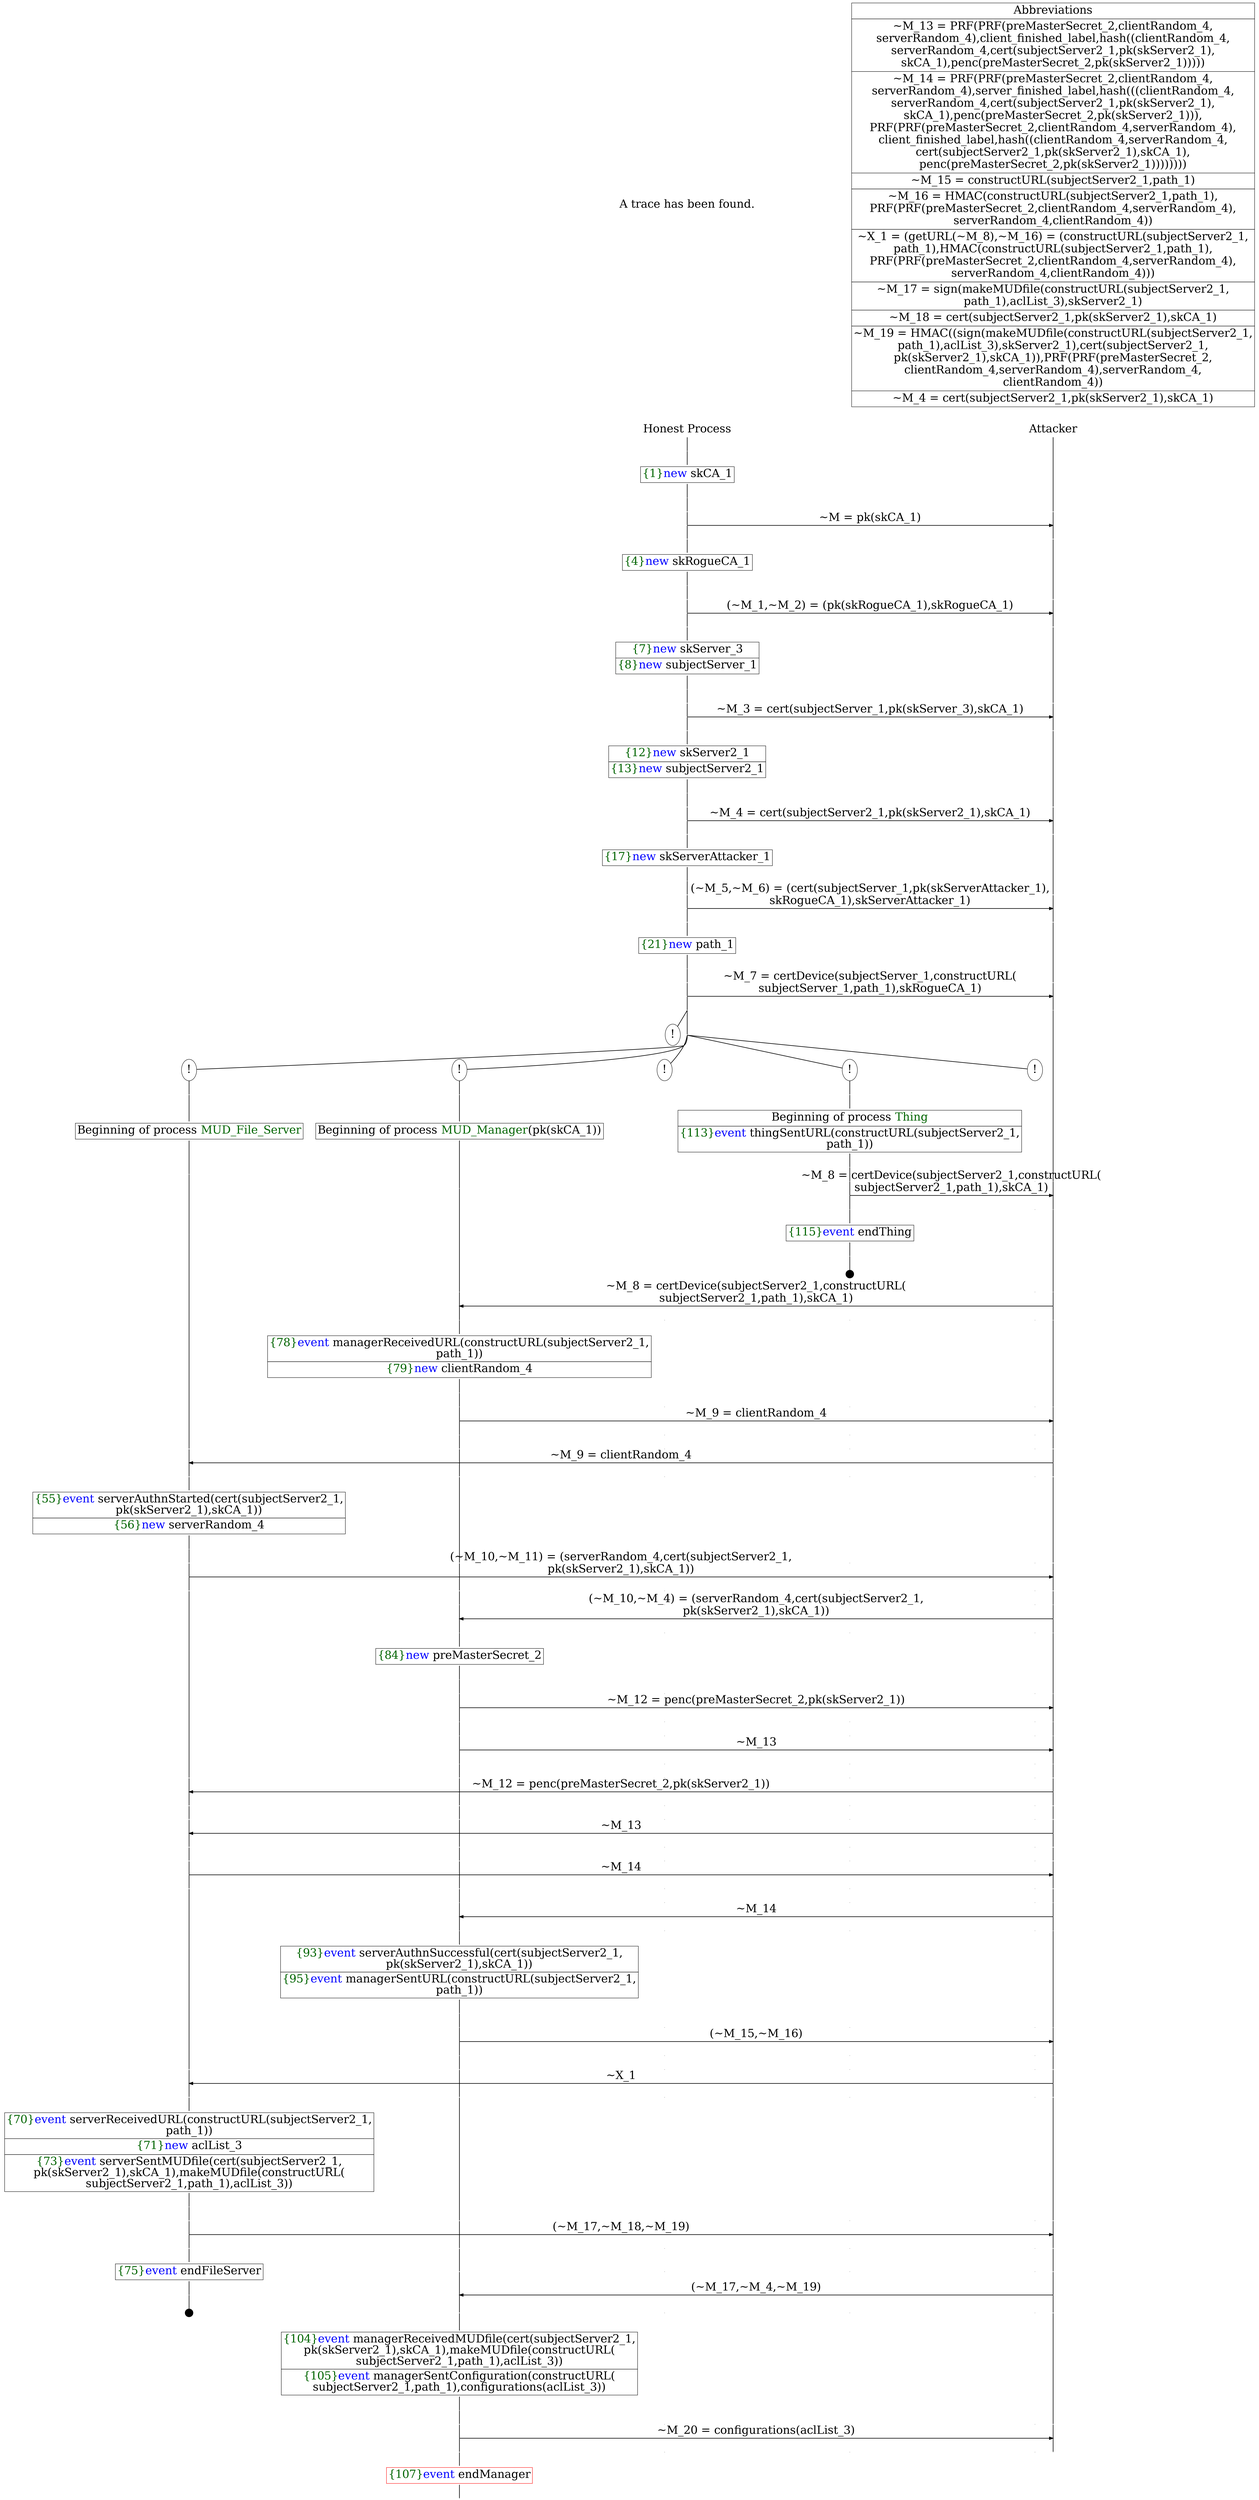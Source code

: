 digraph {
graph [ordering = out]
edge [arrowhead = none, penwidth = 1.6, fontsize = 30]
node [shape = point, width = 0, height = 0, fontsize = 30]
Trace [label = <A trace has been found.<br/>
>, shape = plaintext]
P0__0 [label = "Honest Process", shape = plaintext]
P__0 [label = "Attacker", shape = plaintext]
Trace -> P0__0 [label = "", style = invisible, weight = 100]{rank = same; P0__0 P__0}
P0__0 -> P0__1 [label = <>, weight = 100]
P0__1 -> P0__2 [label = <>, weight = 100]
P0__2 [shape = plaintext, label = <<TABLE BORDER="0" CELLBORDER="1" CELLSPACING="0" CELLPADDING="4"> <TR><TD><FONT COLOR="darkgreen">{1}</FONT><FONT COLOR="blue">new </FONT>skCA_1</TD></TR></TABLE>>]
P0__2 -> P0__3 [label = <>, weight = 100]
P0__3 -> P0__4 [label = <>, weight = 100]
P__0 -> P__1 [label = <>, weight = 100]
{rank = same; P__1 P0__4}
P0__4 -> P0__5 [label = <>, weight = 100]
P__1 -> P__2 [label = <>, weight = 100]
{rank = same; P__2 P0__5}
P0__5 -> P__2 [label = <~M = pk(skCA_1)>, arrowhead = normal]
P0__5 -> P0__6 [label = <>, weight = 100]
P__2 -> P__3 [label = <>, weight = 100]
{rank = same; P__3 P0__6}
P0__6 -> P0__7 [label = <>, weight = 100]
P0__7 [shape = plaintext, label = <<TABLE BORDER="0" CELLBORDER="1" CELLSPACING="0" CELLPADDING="4"> <TR><TD><FONT COLOR="darkgreen">{4}</FONT><FONT COLOR="blue">new </FONT>skRogueCA_1</TD></TR></TABLE>>]
P0__7 -> P0__8 [label = <>, weight = 100]
P0__8 -> P0__9 [label = <>, weight = 100]
P__3 -> P__4 [label = <>, weight = 100]
{rank = same; P__4 P0__9}
P0__9 -> P0__10 [label = <>, weight = 100]
P__4 -> P__5 [label = <>, weight = 100]
{rank = same; P__5 P0__10}
P0__10 -> P__5 [label = <(~M_1,~M_2) = (pk(skRogueCA_1),skRogueCA_1)>, arrowhead = normal]
P0__10 -> P0__11 [label = <>, weight = 100]
P__5 -> P__6 [label = <>, weight = 100]
{rank = same; P__6 P0__11}
P0__11 -> P0__12 [label = <>, weight = 100]
P0__12 [shape = plaintext, label = <<TABLE BORDER="0" CELLBORDER="1" CELLSPACING="0" CELLPADDING="4"> <TR><TD><FONT COLOR="darkgreen">{7}</FONT><FONT COLOR="blue">new </FONT>skServer_3</TD></TR><TR><TD><FONT COLOR="darkgreen">{8}</FONT><FONT COLOR="blue">new </FONT>subjectServer_1</TD></TR></TABLE>>]
P0__12 -> P0__13 [label = <>, weight = 100]
P0__13 -> P0__14 [label = <>, weight = 100]
P__6 -> P__7 [label = <>, weight = 100]
{rank = same; P__7 P0__14}
P0__14 -> P0__15 [label = <>, weight = 100]
P__7 -> P__8 [label = <>, weight = 100]
{rank = same; P__8 P0__15}
P0__15 -> P__8 [label = <~M_3 = cert(subjectServer_1,pk(skServer_3),skCA_1)>, arrowhead = normal]
P0__15 -> P0__16 [label = <>, weight = 100]
P__8 -> P__9 [label = <>, weight = 100]
{rank = same; P__9 P0__16}
P0__16 -> P0__17 [label = <>, weight = 100]
P0__17 [shape = plaintext, label = <<TABLE BORDER="0" CELLBORDER="1" CELLSPACING="0" CELLPADDING="4"> <TR><TD><FONT COLOR="darkgreen">{12}</FONT><FONT COLOR="blue">new </FONT>skServer2_1</TD></TR><TR><TD><FONT COLOR="darkgreen">{13}</FONT><FONT COLOR="blue">new </FONT>subjectServer2_1</TD></TR></TABLE>>]
P0__17 -> P0__18 [label = <>, weight = 100]
P0__18 -> P0__19 [label = <>, weight = 100]
P__9 -> P__10 [label = <>, weight = 100]
{rank = same; P__10 P0__19}
P0__19 -> P0__20 [label = <>, weight = 100]
P__10 -> P__11 [label = <>, weight = 100]
{rank = same; P__11 P0__20}
P0__20 -> P__11 [label = <~M_4 = cert(subjectServer2_1,pk(skServer2_1),skCA_1)>, arrowhead = normal]
P0__20 -> P0__21 [label = <>, weight = 100]
P__11 -> P__12 [label = <>, weight = 100]
{rank = same; P__12 P0__21}
P0__21 -> P0__22 [label = <>, weight = 100]
P0__22 [shape = plaintext, label = <<TABLE BORDER="0" CELLBORDER="1" CELLSPACING="0" CELLPADDING="4"> <TR><TD><FONT COLOR="darkgreen">{17}</FONT><FONT COLOR="blue">new </FONT>skServerAttacker_1</TD></TR></TABLE>>]
P0__22 -> P0__23 [label = <>, weight = 100]
P0__23 -> P0__24 [label = <>, weight = 100]
P__12 -> P__13 [label = <>, weight = 100]
{rank = same; P__13 P0__24}
P0__24 -> P0__25 [label = <>, weight = 100]
P__13 -> P__14 [label = <>, weight = 100]
{rank = same; P__14 P0__25}
P0__25 -> P__14 [label = <(~M_5,~M_6) = (cert(subjectServer_1,pk(skServerAttacker_1),<br/>
skRogueCA_1),skServerAttacker_1)>, arrowhead = normal]
P0__25 -> P0__26 [label = <>, weight = 100]
P__14 -> P__15 [label = <>, weight = 100]
{rank = same; P__15 P0__26}
P0__26 -> P0__27 [label = <>, weight = 100]
P0__27 [shape = plaintext, label = <<TABLE BORDER="0" CELLBORDER="1" CELLSPACING="0" CELLPADDING="4"> <TR><TD><FONT COLOR="darkgreen">{21}</FONT><FONT COLOR="blue">new </FONT>path_1</TD></TR></TABLE>>]
P0__27 -> P0__28 [label = <>, weight = 100]
P0__28 -> P0__29 [label = <>, weight = 100]
P__15 -> P__16 [label = <>, weight = 100]
{rank = same; P__16 P0__29}
P0__29 -> P0__30 [label = <>, weight = 100]
P__16 -> P__17 [label = <>, weight = 100]
{rank = same; P__17 P0__30}
P0__30 -> P__17 [label = <~M_7 = certDevice(subjectServer_1,constructURL(<br/>
subjectServer_1,path_1),skRogueCA_1)>, arrowhead = normal]
P0__30 -> P0__31 [label = <>, weight = 100]
P__17 -> P__18 [label = <>, weight = 100]
{rank = same; P__18 P0__31}
/*RPar */
P0__31 -> P0_1__31 [label = <>]
P0__31 -> P0_0__31 [label = <>]
P0__31 [label = "", fixedsize = false, width = 0, height = 0, shape = none]
{rank = same; P0_0__31 P0_1__31}
/*RPar */
P0_0__31 -> P0_0_4__31 [label = <>]
P0_0__31 -> P0_0_3__31 [label = <>]
P0_0__31 -> P0_0_2__31 [label = <>]
P0_0__31 -> P0_0_1__31 [label = <>]
P0_0__31 -> P0_0_0__31 [label = <>]
P0_0__31 [label = "", fixedsize = false, width = 0, height = 0, shape = none]
{rank = same; P0_0_0__31 P0_0_1__31 P0_0_2__31 P0_0_3__31 P0_0_4__31}
P0_0_0__31 [label = "!", shape = ellipse]
P0_0_1__31 [label = "!", shape = ellipse]
P0_0_1_0__31 [label = "", fixedsize = false, width = 0, height = 0, shape = none]
P0_0_1__31 -> P0_0_1_0__31 [label = <>, weight = 100]
P0_0_1_0__31 -> P0_0_1_0__32 [label = <>, weight = 100]
P0_0_1_0__32 [shape = plaintext, label = <<TABLE BORDER="0" CELLBORDER="1" CELLSPACING="0" CELLPADDING="4"> <TR><TD>Beginning of process <FONT COLOR="darkgreen">Thing</FONT></TD></TR><TR><TD><FONT COLOR="darkgreen">{113}</FONT><FONT COLOR="blue">event</FONT> thingSentURL(constructURL(subjectServer2_1,<br/>
path_1))</TD></TR></TABLE>>]
P0_0_1_0__32 -> P0_0_1_0__33 [label = <>, weight = 100]
P0_0_1_0__33 -> P0_0_1_0__34 [label = <>, weight = 100]
P0_0_0__32 [label = "", style = invisible]
P0_0_0__31 -> P0_0_0__32 [label = <>, weight = 100, style = invisible]
P__18 -> P__19 [label = <>, weight = 100]
{rank = same; P__19 P0_0_0__32 P0_0_1_0__34}
P0_0_1_0__34 -> P0_0_1_0__35 [label = <>, weight = 100]
P__19 -> P__20 [label = <>, weight = 100]
{rank = same; P__20 P0_0_1_0__35}
P0_0_1_0__35 -> P__20 [label = <~M_8 = certDevice(subjectServer2_1,constructURL(<br/>
subjectServer2_1,path_1),skCA_1)>, arrowhead = normal]
P0_0_1_0__35 -> P0_0_1_0__36 [label = <>, weight = 100]
P0_0_0__33 [label = "", style = invisible]
P0_0_0__32 -> P0_0_0__33 [label = <>, weight = 100, style = invisible]
P__20 -> P__21 [label = <>, weight = 100]
{rank = same; P__21 P0_0_0__33 P0_0_1_0__36}
P0_0_1_0__36 -> P0_0_1_0__37 [label = <>, weight = 100]
P0_0_1_0__37 [shape = plaintext, label = <<TABLE BORDER="0" CELLBORDER="1" CELLSPACING="0" CELLPADDING="4"> <TR><TD><FONT COLOR="darkgreen">{115}</FONT><FONT COLOR="blue">event</FONT> endThing</TD></TR></TABLE>>]
P0_0_1_0__37 -> P0_0_1_0__38 [label = <>, weight = 100]
P0_0_1_0__39 [label = "", width = 0.3, height = 0.3]
P0_0_1_0__38 -> P0_0_1_0__39 [label = <>, weight = 100]
P0_0_2__31 [label = "!", shape = ellipse]
P0_0_3__31 [label = "!", shape = ellipse]
P0_0_3_0__31 [label = "", fixedsize = false, width = 0, height = 0, shape = none]
P0_0_3__31 -> P0_0_3_0__31 [label = <>, weight = 100]
P0_0_3_0__31 -> P0_0_3_0__32 [label = <>, weight = 100]
P0_0_3_0__32 [shape = plaintext, label = <<TABLE BORDER="0" CELLBORDER="1" CELLSPACING="0" CELLPADDING="4"> <TR><TD>Beginning of process <FONT COLOR="darkgreen">MUD_Manager</FONT>(pk(skCA_1))</TD></TR></TABLE>>]
P0_0_3_0__32 -> P0_0_3_0__33 [label = <>, weight = 100]
P0_0_4__31 [label = "!", shape = ellipse]
P0_0_4_0__31 [label = "", fixedsize = false, width = 0, height = 0, shape = none]
P0_0_4__31 -> P0_0_4_0__31 [label = <>, weight = 100]
P0_0_4_0__31 -> P0_0_4_0__32 [label = <>, weight = 100]
P0_0_4_0__32 [shape = plaintext, label = <<TABLE BORDER="0" CELLBORDER="1" CELLSPACING="0" CELLPADDING="4"> <TR><TD>Beginning of process <FONT COLOR="darkgreen">MUD_File_Server</FONT></TD></TR></TABLE>>]
P0_0_4_0__32 -> P0_0_4_0__33 [label = <>, weight = 100]
P0_1__31 [label = "!", shape = ellipse]
P0_0_3_0__33 -> P0_0_3_0__34 [label = <>, weight = 100]
P0_0_2__32 [label = "", style = invisible]
P0_0_2__31 -> P0_0_2__32 [label = <>, weight = 100, style = invisible]
P0_0_1_0__40 [label = "", style = invisible]
P0_0_1_0__39 -> P0_0_1_0__40 [label = <>, weight = 100, style = invisible]
P0_0_0__34 [label = "", style = invisible]
P0_0_0__33 -> P0_0_0__34 [label = <>, weight = 100, style = invisible]
P__21 -> P__22 [label = <>, weight = 100]
{rank = same; P__22 P0_0_0__34 P0_0_1_0__40 P0_0_2__32 P0_0_3_0__34}
P0_0_3_0__34 -> P0_0_3_0__35 [label = <>, weight = 100]
P__22 -> P__23 [label = <>, weight = 100]
{rank = same; P__23 P0_0_3_0__35}
P0_0_3_0__35 -> P__23 [label = <~M_8 = certDevice(subjectServer2_1,constructURL(<br/>
subjectServer2_1,path_1),skCA_1)>, dir = back, arrowhead = normal]
P0_0_3_0__35 -> P0_0_3_0__36 [label = <>, weight = 100]
P0_0_2__33 [label = "", style = invisible]
P0_0_2__32 -> P0_0_2__33 [label = <>, weight = 100, style = invisible]
P0_0_1_0__41 [label = "", style = invisible]
P0_0_1_0__40 -> P0_0_1_0__41 [label = <>, weight = 100, style = invisible]
P0_0_0__35 [label = "", style = invisible]
P0_0_0__34 -> P0_0_0__35 [label = <>, weight = 100, style = invisible]
P__23 -> P__24 [label = <>, weight = 100]
{rank = same; P__24 P0_0_0__35 P0_0_1_0__41 P0_0_2__33 P0_0_3_0__36}
P0_0_3_0__36 -> P0_0_3_0__37 [label = <>, weight = 100]
P0_0_3_0__37 [shape = plaintext, label = <<TABLE BORDER="0" CELLBORDER="1" CELLSPACING="0" CELLPADDING="4"> <TR><TD><FONT COLOR="darkgreen">{78}</FONT><FONT COLOR="blue">event</FONT> managerReceivedURL(constructURL(subjectServer2_1,<br/>
path_1))</TD></TR><TR><TD><FONT COLOR="darkgreen">{79}</FONT><FONT COLOR="blue">new </FONT>clientRandom_4</TD></TR></TABLE>>]
P0_0_3_0__37 -> P0_0_3_0__38 [label = <>, weight = 100]
P0_0_3_0__38 -> P0_0_3_0__39 [label = <>, weight = 100]
P0_0_2__34 [label = "", style = invisible]
P0_0_2__33 -> P0_0_2__34 [label = <>, weight = 100, style = invisible]
P0_0_1_0__42 [label = "", style = invisible]
P0_0_1_0__41 -> P0_0_1_0__42 [label = <>, weight = 100, style = invisible]
P0_0_0__36 [label = "", style = invisible]
P0_0_0__35 -> P0_0_0__36 [label = <>, weight = 100, style = invisible]
P__24 -> P__25 [label = <>, weight = 100]
{rank = same; P__25 P0_0_0__36 P0_0_1_0__42 P0_0_2__34 P0_0_3_0__39}
P0_0_3_0__39 -> P0_0_3_0__40 [label = <>, weight = 100]
P__25 -> P__26 [label = <>, weight = 100]
{rank = same; P__26 P0_0_3_0__40}
P0_0_3_0__40 -> P__26 [label = <~M_9 = clientRandom_4>, arrowhead = normal]
P0_0_3_0__40 -> P0_0_3_0__41 [label = <>, weight = 100]
P0_0_2__35 [label = "", style = invisible]
P0_0_2__34 -> P0_0_2__35 [label = <>, weight = 100, style = invisible]
P0_0_1_0__43 [label = "", style = invisible]
P0_0_1_0__42 -> P0_0_1_0__43 [label = <>, weight = 100, style = invisible]
P0_0_0__37 [label = "", style = invisible]
P0_0_0__36 -> P0_0_0__37 [label = <>, weight = 100, style = invisible]
P__26 -> P__27 [label = <>, weight = 100]
{rank = same; P__27 P0_0_0__37 P0_0_1_0__43 P0_0_2__35 P0_0_3_0__41}
P0_0_4_0__33 -> P0_0_4_0__34 [label = <>, weight = 100]
P0_0_3_0__41 -> P0_0_3_0__42 [label = <>, weight = 100]
P0_0_2__36 [label = "", style = invisible]
P0_0_2__35 -> P0_0_2__36 [label = <>, weight = 100, style = invisible]
P0_0_1_0__44 [label = "", style = invisible]
P0_0_1_0__43 -> P0_0_1_0__44 [label = <>, weight = 100, style = invisible]
P0_0_0__38 [label = "", style = invisible]
P0_0_0__37 -> P0_0_0__38 [label = <>, weight = 100, style = invisible]
P__27 -> P__28 [label = <>, weight = 100]
{rank = same; P__28 P0_0_0__38 P0_0_1_0__44 P0_0_2__36 P0_0_3_0__42 P0_0_4_0__34}
P0_0_4_0__34 -> P0_0_4_0__35 [label = <>, weight = 100]
P__28 -> P__29 [label = <>, weight = 100]
{rank = same; P__29 P0_0_4_0__35}
P0_0_4_0__35 -> P__29 [label = <~M_9 = clientRandom_4>, dir = back, arrowhead = normal]
P0_0_4_0__35 -> P0_0_4_0__36 [label = <>, weight = 100]
P0_0_3_0__42 -> P0_0_3_0__43 [label = <>, weight = 100]
P0_0_2__37 [label = "", style = invisible]
P0_0_2__36 -> P0_0_2__37 [label = <>, weight = 100, style = invisible]
P0_0_1_0__45 [label = "", style = invisible]
P0_0_1_0__44 -> P0_0_1_0__45 [label = <>, weight = 100, style = invisible]
P0_0_0__39 [label = "", style = invisible]
P0_0_0__38 -> P0_0_0__39 [label = <>, weight = 100, style = invisible]
P__29 -> P__30 [label = <>, weight = 100]
{rank = same; P__30 P0_0_0__39 P0_0_1_0__45 P0_0_2__37 P0_0_3_0__43 P0_0_4_0__36}
P0_0_4_0__36 -> P0_0_4_0__37 [label = <>, weight = 100]
P0_0_4_0__37 [shape = plaintext, label = <<TABLE BORDER="0" CELLBORDER="1" CELLSPACING="0" CELLPADDING="4"> <TR><TD><FONT COLOR="darkgreen">{55}</FONT><FONT COLOR="blue">event</FONT> serverAuthnStarted(cert(subjectServer2_1,<br/>
pk(skServer2_1),skCA_1))</TD></TR><TR><TD><FONT COLOR="darkgreen">{56}</FONT><FONT COLOR="blue">new </FONT>serverRandom_4</TD></TR></TABLE>>]
P0_0_4_0__37 -> P0_0_4_0__38 [label = <>, weight = 100]
P0_0_4_0__38 -> P0_0_4_0__39 [label = <>, weight = 100]
P0_0_3_0__43 -> P0_0_3_0__44 [label = <>, weight = 100]
P0_0_2__38 [label = "", style = invisible]
P0_0_2__37 -> P0_0_2__38 [label = <>, weight = 100, style = invisible]
P0_0_1_0__46 [label = "", style = invisible]
P0_0_1_0__45 -> P0_0_1_0__46 [label = <>, weight = 100, style = invisible]
P0_0_0__40 [label = "", style = invisible]
P0_0_0__39 -> P0_0_0__40 [label = <>, weight = 100, style = invisible]
P__30 -> P__31 [label = <>, weight = 100]
{rank = same; P__31 P0_0_0__40 P0_0_1_0__46 P0_0_2__38 P0_0_3_0__44 P0_0_4_0__39}
P0_0_4_0__39 -> P0_0_4_0__40 [label = <>, weight = 100]
P__31 -> P__32 [label = <>, weight = 100]
{rank = same; P__32 P0_0_4_0__40}
P0_0_4_0__40 -> P__32 [label = <(~M_10,~M_11) = (serverRandom_4,cert(subjectServer2_1,<br/>
pk(skServer2_1),skCA_1))>, arrowhead = normal]
P0_0_4_0__40 -> P0_0_4_0__41 [label = <>, weight = 100]
P0_0_3_0__44 -> P0_0_3_0__45 [label = <>, weight = 100]
P0_0_2__39 [label = "", style = invisible]
P0_0_2__38 -> P0_0_2__39 [label = <>, weight = 100, style = invisible]
P0_0_1_0__47 [label = "", style = invisible]
P0_0_1_0__46 -> P0_0_1_0__47 [label = <>, weight = 100, style = invisible]
P0_0_0__41 [label = "", style = invisible]
P0_0_0__40 -> P0_0_0__41 [label = <>, weight = 100, style = invisible]
P__32 -> P__33 [label = <>, weight = 100]
{rank = same; P__33 P0_0_0__41 P0_0_1_0__47 P0_0_2__39 P0_0_3_0__45 P0_0_4_0__41}
P0_0_3_0__45 -> P0_0_3_0__46 [label = <>, weight = 100]
P0_0_2__40 [label = "", style = invisible]
P0_0_2__39 -> P0_0_2__40 [label = <>, weight = 100, style = invisible]
P0_0_1_0__48 [label = "", style = invisible]
P0_0_1_0__47 -> P0_0_1_0__48 [label = <>, weight = 100, style = invisible]
P0_0_0__42 [label = "", style = invisible]
P0_0_0__41 -> P0_0_0__42 [label = <>, weight = 100, style = invisible]
P__33 -> P__34 [label = <>, weight = 100]
{rank = same; P__34 P0_0_0__42 P0_0_1_0__48 P0_0_2__40 P0_0_3_0__46}
P0_0_3_0__46 -> P0_0_3_0__47 [label = <>, weight = 100]
P__34 -> P__35 [label = <>, weight = 100]
{rank = same; P__35 P0_0_3_0__47}
P0_0_3_0__47 -> P__35 [label = <(~M_10,~M_4) = (serverRandom_4,cert(subjectServer2_1,<br/>
pk(skServer2_1),skCA_1))>, dir = back, arrowhead = normal]
P0_0_3_0__47 -> P0_0_3_0__48 [label = <>, weight = 100]
P0_0_2__41 [label = "", style = invisible]
P0_0_2__40 -> P0_0_2__41 [label = <>, weight = 100, style = invisible]
P0_0_1_0__49 [label = "", style = invisible]
P0_0_1_0__48 -> P0_0_1_0__49 [label = <>, weight = 100, style = invisible]
P0_0_0__43 [label = "", style = invisible]
P0_0_0__42 -> P0_0_0__43 [label = <>, weight = 100, style = invisible]
P__35 -> P__36 [label = <>, weight = 100]
{rank = same; P__36 P0_0_0__43 P0_0_1_0__49 P0_0_2__41 P0_0_3_0__48}
P0_0_3_0__48 -> P0_0_3_0__49 [label = <>, weight = 100]
P0_0_3_0__49 [shape = plaintext, label = <<TABLE BORDER="0" CELLBORDER="1" CELLSPACING="0" CELLPADDING="4"> <TR><TD><FONT COLOR="darkgreen">{84}</FONT><FONT COLOR="blue">new </FONT>preMasterSecret_2</TD></TR></TABLE>>]
P0_0_3_0__49 -> P0_0_3_0__50 [label = <>, weight = 100]
P0_0_3_0__50 -> P0_0_3_0__51 [label = <>, weight = 100]
P0_0_2__42 [label = "", style = invisible]
P0_0_2__41 -> P0_0_2__42 [label = <>, weight = 100, style = invisible]
P0_0_1_0__50 [label = "", style = invisible]
P0_0_1_0__49 -> P0_0_1_0__50 [label = <>, weight = 100, style = invisible]
P0_0_0__44 [label = "", style = invisible]
P0_0_0__43 -> P0_0_0__44 [label = <>, weight = 100, style = invisible]
P__36 -> P__37 [label = <>, weight = 100]
{rank = same; P__37 P0_0_0__44 P0_0_1_0__50 P0_0_2__42 P0_0_3_0__51}
P0_0_3_0__51 -> P0_0_3_0__52 [label = <>, weight = 100]
P__37 -> P__38 [label = <>, weight = 100]
{rank = same; P__38 P0_0_3_0__52}
P0_0_3_0__52 -> P__38 [label = <~M_12 = penc(preMasterSecret_2,pk(skServer2_1))>, arrowhead = normal]
P0_0_3_0__52 -> P0_0_3_0__53 [label = <>, weight = 100]
P0_0_2__43 [label = "", style = invisible]
P0_0_2__42 -> P0_0_2__43 [label = <>, weight = 100, style = invisible]
P0_0_1_0__51 [label = "", style = invisible]
P0_0_1_0__50 -> P0_0_1_0__51 [label = <>, weight = 100, style = invisible]
P0_0_0__45 [label = "", style = invisible]
P0_0_0__44 -> P0_0_0__45 [label = <>, weight = 100, style = invisible]
P__38 -> P__39 [label = <>, weight = 100]
{rank = same; P__39 P0_0_0__45 P0_0_1_0__51 P0_0_2__43 P0_0_3_0__53}
P0_0_3_0__53 -> P0_0_3_0__54 [label = <>, weight = 100]
P0_0_2__44 [label = "", style = invisible]
P0_0_2__43 -> P0_0_2__44 [label = <>, weight = 100, style = invisible]
P0_0_1_0__52 [label = "", style = invisible]
P0_0_1_0__51 -> P0_0_1_0__52 [label = <>, weight = 100, style = invisible]
P0_0_0__46 [label = "", style = invisible]
P0_0_0__45 -> P0_0_0__46 [label = <>, weight = 100, style = invisible]
P__39 -> P__40 [label = <>, weight = 100]
{rank = same; P__40 P0_0_0__46 P0_0_1_0__52 P0_0_2__44 P0_0_3_0__54}
P0_0_3_0__54 -> P0_0_3_0__55 [label = <>, weight = 100]
P__40 -> P__41 [label = <>, weight = 100]
{rank = same; P__41 P0_0_3_0__55}
P0_0_3_0__55 -> P__41 [label = <~M_13>, arrowhead = normal]
P0_0_3_0__55 -> P0_0_3_0__56 [label = <>, weight = 100]
P0_0_2__45 [label = "", style = invisible]
P0_0_2__44 -> P0_0_2__45 [label = <>, weight = 100, style = invisible]
P0_0_1_0__53 [label = "", style = invisible]
P0_0_1_0__52 -> P0_0_1_0__53 [label = <>, weight = 100, style = invisible]
P0_0_0__47 [label = "", style = invisible]
P0_0_0__46 -> P0_0_0__47 [label = <>, weight = 100, style = invisible]
P__41 -> P__42 [label = <>, weight = 100]
{rank = same; P__42 P0_0_0__47 P0_0_1_0__53 P0_0_2__45 P0_0_3_0__56}
P0_0_4_0__41 -> P0_0_4_0__42 [label = <>, weight = 100]
P0_0_3_0__56 -> P0_0_3_0__57 [label = <>, weight = 100]
P0_0_2__46 [label = "", style = invisible]
P0_0_2__45 -> P0_0_2__46 [label = <>, weight = 100, style = invisible]
P0_0_1_0__54 [label = "", style = invisible]
P0_0_1_0__53 -> P0_0_1_0__54 [label = <>, weight = 100, style = invisible]
P0_0_0__48 [label = "", style = invisible]
P0_0_0__47 -> P0_0_0__48 [label = <>, weight = 100, style = invisible]
P__42 -> P__43 [label = <>, weight = 100]
{rank = same; P__43 P0_0_0__48 P0_0_1_0__54 P0_0_2__46 P0_0_3_0__57 P0_0_4_0__42}
P0_0_4_0__42 -> P0_0_4_0__43 [label = <>, weight = 100]
P__43 -> P__44 [label = <>, weight = 100]
{rank = same; P__44 P0_0_4_0__43}
P0_0_4_0__43 -> P__44 [label = <~M_12 = penc(preMasterSecret_2,pk(skServer2_1))>, dir = back, arrowhead = normal]
P0_0_4_0__43 -> P0_0_4_0__44 [label = <>, weight = 100]
P0_0_3_0__57 -> P0_0_3_0__58 [label = <>, weight = 100]
P0_0_2__47 [label = "", style = invisible]
P0_0_2__46 -> P0_0_2__47 [label = <>, weight = 100, style = invisible]
P0_0_1_0__55 [label = "", style = invisible]
P0_0_1_0__54 -> P0_0_1_0__55 [label = <>, weight = 100, style = invisible]
P0_0_0__49 [label = "", style = invisible]
P0_0_0__48 -> P0_0_0__49 [label = <>, weight = 100, style = invisible]
P__44 -> P__45 [label = <>, weight = 100]
{rank = same; P__45 P0_0_0__49 P0_0_1_0__55 P0_0_2__47 P0_0_3_0__58 P0_0_4_0__44}
P0_0_4_0__44 -> P0_0_4_0__45 [label = <>, weight = 100]
P0_0_3_0__58 -> P0_0_3_0__59 [label = <>, weight = 100]
P0_0_2__48 [label = "", style = invisible]
P0_0_2__47 -> P0_0_2__48 [label = <>, weight = 100, style = invisible]
P0_0_1_0__56 [label = "", style = invisible]
P0_0_1_0__55 -> P0_0_1_0__56 [label = <>, weight = 100, style = invisible]
P0_0_0__50 [label = "", style = invisible]
P0_0_0__49 -> P0_0_0__50 [label = <>, weight = 100, style = invisible]
P__45 -> P__46 [label = <>, weight = 100]
{rank = same; P__46 P0_0_0__50 P0_0_1_0__56 P0_0_2__48 P0_0_3_0__59 P0_0_4_0__45}
P0_0_4_0__45 -> P0_0_4_0__46 [label = <>, weight = 100]
P__46 -> P__47 [label = <>, weight = 100]
{rank = same; P__47 P0_0_4_0__46}
P0_0_4_0__46 -> P__47 [label = <~M_13>, dir = back, arrowhead = normal]
P0_0_4_0__46 -> P0_0_4_0__47 [label = <>, weight = 100]
P0_0_3_0__59 -> P0_0_3_0__60 [label = <>, weight = 100]
P0_0_2__49 [label = "", style = invisible]
P0_0_2__48 -> P0_0_2__49 [label = <>, weight = 100, style = invisible]
P0_0_1_0__57 [label = "", style = invisible]
P0_0_1_0__56 -> P0_0_1_0__57 [label = <>, weight = 100, style = invisible]
P0_0_0__51 [label = "", style = invisible]
P0_0_0__50 -> P0_0_0__51 [label = <>, weight = 100, style = invisible]
P__47 -> P__48 [label = <>, weight = 100]
{rank = same; P__48 P0_0_0__51 P0_0_1_0__57 P0_0_2__49 P0_0_3_0__60 P0_0_4_0__47}
P0_0_4_0__47 -> P0_0_4_0__48 [label = <>, weight = 100]
P0_0_3_0__60 -> P0_0_3_0__61 [label = <>, weight = 100]
P0_0_2__50 [label = "", style = invisible]
P0_0_2__49 -> P0_0_2__50 [label = <>, weight = 100, style = invisible]
P0_0_1_0__58 [label = "", style = invisible]
P0_0_1_0__57 -> P0_0_1_0__58 [label = <>, weight = 100, style = invisible]
P0_0_0__52 [label = "", style = invisible]
P0_0_0__51 -> P0_0_0__52 [label = <>, weight = 100, style = invisible]
P__48 -> P__49 [label = <>, weight = 100]
{rank = same; P__49 P0_0_0__52 P0_0_1_0__58 P0_0_2__50 P0_0_3_0__61 P0_0_4_0__48}
P0_0_4_0__48 -> P0_0_4_0__49 [label = <>, weight = 100]
P__49 -> P__50 [label = <>, weight = 100]
{rank = same; P__50 P0_0_4_0__49}
P0_0_4_0__49 -> P__50 [label = <~M_14>, arrowhead = normal]
P0_0_4_0__49 -> P0_0_4_0__50 [label = <>, weight = 100]
P0_0_3_0__61 -> P0_0_3_0__62 [label = <>, weight = 100]
P0_0_2__51 [label = "", style = invisible]
P0_0_2__50 -> P0_0_2__51 [label = <>, weight = 100, style = invisible]
P0_0_1_0__59 [label = "", style = invisible]
P0_0_1_0__58 -> P0_0_1_0__59 [label = <>, weight = 100, style = invisible]
P0_0_0__53 [label = "", style = invisible]
P0_0_0__52 -> P0_0_0__53 [label = <>, weight = 100, style = invisible]
P__50 -> P__51 [label = <>, weight = 100]
{rank = same; P__51 P0_0_0__53 P0_0_1_0__59 P0_0_2__51 P0_0_3_0__62 P0_0_4_0__50}
P0_0_3_0__62 -> P0_0_3_0__63 [label = <>, weight = 100]
P0_0_2__52 [label = "", style = invisible]
P0_0_2__51 -> P0_0_2__52 [label = <>, weight = 100, style = invisible]
P0_0_1_0__60 [label = "", style = invisible]
P0_0_1_0__59 -> P0_0_1_0__60 [label = <>, weight = 100, style = invisible]
P0_0_0__54 [label = "", style = invisible]
P0_0_0__53 -> P0_0_0__54 [label = <>, weight = 100, style = invisible]
P__51 -> P__52 [label = <>, weight = 100]
{rank = same; P__52 P0_0_0__54 P0_0_1_0__60 P0_0_2__52 P0_0_3_0__63}
P0_0_3_0__63 -> P0_0_3_0__64 [label = <>, weight = 100]
P__52 -> P__53 [label = <>, weight = 100]
{rank = same; P__53 P0_0_3_0__64}
P0_0_3_0__64 -> P__53 [label = <~M_14>, dir = back, arrowhead = normal]
P0_0_3_0__64 -> P0_0_3_0__65 [label = <>, weight = 100]
P0_0_2__53 [label = "", style = invisible]
P0_0_2__52 -> P0_0_2__53 [label = <>, weight = 100, style = invisible]
P0_0_1_0__61 [label = "", style = invisible]
P0_0_1_0__60 -> P0_0_1_0__61 [label = <>, weight = 100, style = invisible]
P0_0_0__55 [label = "", style = invisible]
P0_0_0__54 -> P0_0_0__55 [label = <>, weight = 100, style = invisible]
P__53 -> P__54 [label = <>, weight = 100]
{rank = same; P__54 P0_0_0__55 P0_0_1_0__61 P0_0_2__53 P0_0_3_0__65}
P0_0_3_0__65 -> P0_0_3_0__66 [label = <>, weight = 100]
P0_0_3_0__66 [shape = plaintext, label = <<TABLE BORDER="0" CELLBORDER="1" CELLSPACING="0" CELLPADDING="4"> <TR><TD><FONT COLOR="darkgreen">{93}</FONT><FONT COLOR="blue">event</FONT> serverAuthnSuccessful(cert(subjectServer2_1,<br/>
pk(skServer2_1),skCA_1))</TD></TR><TR><TD><FONT COLOR="darkgreen">{95}</FONT><FONT COLOR="blue">event</FONT> managerSentURL(constructURL(subjectServer2_1,<br/>
path_1))</TD></TR></TABLE>>]
P0_0_3_0__66 -> P0_0_3_0__67 [label = <>, weight = 100]
P0_0_3_0__67 -> P0_0_3_0__68 [label = <>, weight = 100]
P0_0_2__54 [label = "", style = invisible]
P0_0_2__53 -> P0_0_2__54 [label = <>, weight = 100, style = invisible]
P0_0_1_0__62 [label = "", style = invisible]
P0_0_1_0__61 -> P0_0_1_0__62 [label = <>, weight = 100, style = invisible]
P0_0_0__56 [label = "", style = invisible]
P0_0_0__55 -> P0_0_0__56 [label = <>, weight = 100, style = invisible]
P__54 -> P__55 [label = <>, weight = 100]
{rank = same; P__55 P0_0_0__56 P0_0_1_0__62 P0_0_2__54 P0_0_3_0__68}
P0_0_3_0__68 -> P0_0_3_0__69 [label = <>, weight = 100]
P__55 -> P__56 [label = <>, weight = 100]
{rank = same; P__56 P0_0_3_0__69}
P0_0_3_0__69 -> P__56 [label = <(~M_15,~M_16)>, arrowhead = normal]
P0_0_3_0__69 -> P0_0_3_0__70 [label = <>, weight = 100]
P0_0_2__55 [label = "", style = invisible]
P0_0_2__54 -> P0_0_2__55 [label = <>, weight = 100, style = invisible]
P0_0_1_0__63 [label = "", style = invisible]
P0_0_1_0__62 -> P0_0_1_0__63 [label = <>, weight = 100, style = invisible]
P0_0_0__57 [label = "", style = invisible]
P0_0_0__56 -> P0_0_0__57 [label = <>, weight = 100, style = invisible]
P__56 -> P__57 [label = <>, weight = 100]
{rank = same; P__57 P0_0_0__57 P0_0_1_0__63 P0_0_2__55 P0_0_3_0__70}
P0_0_4_0__50 -> P0_0_4_0__51 [label = <>, weight = 100]
P0_0_3_0__70 -> P0_0_3_0__71 [label = <>, weight = 100]
P0_0_2__56 [label = "", style = invisible]
P0_0_2__55 -> P0_0_2__56 [label = <>, weight = 100, style = invisible]
P0_0_1_0__64 [label = "", style = invisible]
P0_0_1_0__63 -> P0_0_1_0__64 [label = <>, weight = 100, style = invisible]
P0_0_0__58 [label = "", style = invisible]
P0_0_0__57 -> P0_0_0__58 [label = <>, weight = 100, style = invisible]
P__57 -> P__58 [label = <>, weight = 100]
{rank = same; P__58 P0_0_0__58 P0_0_1_0__64 P0_0_2__56 P0_0_3_0__71 P0_0_4_0__51}
P0_0_4_0__51 -> P0_0_4_0__52 [label = <>, weight = 100]
P__58 -> P__59 [label = <>, weight = 100]
{rank = same; P__59 P0_0_4_0__52}
P0_0_4_0__52 -> P__59 [label = <~X_1>, dir = back, arrowhead = normal]
P0_0_4_0__52 -> P0_0_4_0__53 [label = <>, weight = 100]
P0_0_3_0__71 -> P0_0_3_0__72 [label = <>, weight = 100]
P0_0_2__57 [label = "", style = invisible]
P0_0_2__56 -> P0_0_2__57 [label = <>, weight = 100, style = invisible]
P0_0_1_0__65 [label = "", style = invisible]
P0_0_1_0__64 -> P0_0_1_0__65 [label = <>, weight = 100, style = invisible]
P0_0_0__59 [label = "", style = invisible]
P0_0_0__58 -> P0_0_0__59 [label = <>, weight = 100, style = invisible]
P__59 -> P__60 [label = <>, weight = 100]
{rank = same; P__60 P0_0_0__59 P0_0_1_0__65 P0_0_2__57 P0_0_3_0__72 P0_0_4_0__53}
P0_0_4_0__53 -> P0_0_4_0__54 [label = <>, weight = 100]
P0_0_4_0__54 [shape = plaintext, label = <<TABLE BORDER="0" CELLBORDER="1" CELLSPACING="0" CELLPADDING="4"> <TR><TD><FONT COLOR="darkgreen">{70}</FONT><FONT COLOR="blue">event</FONT> serverReceivedURL(constructURL(subjectServer2_1,<br/>
path_1))</TD></TR><TR><TD><FONT COLOR="darkgreen">{71}</FONT><FONT COLOR="blue">new </FONT>aclList_3</TD></TR><TR><TD><FONT COLOR="darkgreen">{73}</FONT><FONT COLOR="blue">event</FONT> serverSentMUDfile(cert(subjectServer2_1,<br/>
pk(skServer2_1),skCA_1),makeMUDfile(constructURL(<br/>
subjectServer2_1,path_1),aclList_3))</TD></TR></TABLE>>]
P0_0_4_0__54 -> P0_0_4_0__55 [label = <>, weight = 100]
P0_0_4_0__55 -> P0_0_4_0__56 [label = <>, weight = 100]
P0_0_3_0__72 -> P0_0_3_0__73 [label = <>, weight = 100]
P0_0_2__58 [label = "", style = invisible]
P0_0_2__57 -> P0_0_2__58 [label = <>, weight = 100, style = invisible]
P0_0_1_0__66 [label = "", style = invisible]
P0_0_1_0__65 -> P0_0_1_0__66 [label = <>, weight = 100, style = invisible]
P0_0_0__60 [label = "", style = invisible]
P0_0_0__59 -> P0_0_0__60 [label = <>, weight = 100, style = invisible]
P__60 -> P__61 [label = <>, weight = 100]
{rank = same; P__61 P0_0_0__60 P0_0_1_0__66 P0_0_2__58 P0_0_3_0__73 P0_0_4_0__56}
P0_0_4_0__56 -> P0_0_4_0__57 [label = <>, weight = 100]
P__61 -> P__62 [label = <>, weight = 100]
{rank = same; P__62 P0_0_4_0__57}
P0_0_4_0__57 -> P__62 [label = <(~M_17,~M_18,~M_19)>, arrowhead = normal]
P0_0_4_0__57 -> P0_0_4_0__58 [label = <>, weight = 100]
P0_0_3_0__73 -> P0_0_3_0__74 [label = <>, weight = 100]
P0_0_2__59 [label = "", style = invisible]
P0_0_2__58 -> P0_0_2__59 [label = <>, weight = 100, style = invisible]
P0_0_1_0__67 [label = "", style = invisible]
P0_0_1_0__66 -> P0_0_1_0__67 [label = <>, weight = 100, style = invisible]
P0_0_0__61 [label = "", style = invisible]
P0_0_0__60 -> P0_0_0__61 [label = <>, weight = 100, style = invisible]
P__62 -> P__63 [label = <>, weight = 100]
{rank = same; P__63 P0_0_0__61 P0_0_1_0__67 P0_0_2__59 P0_0_3_0__74 P0_0_4_0__58}
P0_0_4_0__58 -> P0_0_4_0__59 [label = <>, weight = 100]
P0_0_4_0__59 [shape = plaintext, label = <<TABLE BORDER="0" CELLBORDER="1" CELLSPACING="0" CELLPADDING="4"> <TR><TD><FONT COLOR="darkgreen">{75}</FONT><FONT COLOR="blue">event</FONT> endFileServer</TD></TR></TABLE>>]
P0_0_4_0__59 -> P0_0_4_0__60 [label = <>, weight = 100]
P0_0_4_0__61 [label = "", width = 0.3, height = 0.3]
P0_0_4_0__60 -> P0_0_4_0__61 [label = <>, weight = 100]
P0_0_3_0__74 -> P0_0_3_0__75 [label = <>, weight = 100]
P0_0_2__60 [label = "", style = invisible]
P0_0_2__59 -> P0_0_2__60 [label = <>, weight = 100, style = invisible]
P0_0_1_0__68 [label = "", style = invisible]
P0_0_1_0__67 -> P0_0_1_0__68 [label = <>, weight = 100, style = invisible]
P0_0_0__62 [label = "", style = invisible]
P0_0_0__61 -> P0_0_0__62 [label = <>, weight = 100, style = invisible]
P__63 -> P__64 [label = <>, weight = 100]
{rank = same; P__64 P0_0_0__62 P0_0_1_0__68 P0_0_2__60 P0_0_3_0__75}
P0_0_3_0__75 -> P0_0_3_0__76 [label = <>, weight = 100]
P__64 -> P__65 [label = <>, weight = 100]
{rank = same; P__65 P0_0_3_0__76}
P0_0_3_0__76 -> P__65 [label = <(~M_17,~M_4,~M_19)>, dir = back, arrowhead = normal]
P0_0_3_0__76 -> P0_0_3_0__77 [label = <>, weight = 100]
P0_0_2__61 [label = "", style = invisible]
P0_0_2__60 -> P0_0_2__61 [label = <>, weight = 100, style = invisible]
P0_0_1_0__69 [label = "", style = invisible]
P0_0_1_0__68 -> P0_0_1_0__69 [label = <>, weight = 100, style = invisible]
P0_0_0__63 [label = "", style = invisible]
P0_0_0__62 -> P0_0_0__63 [label = <>, weight = 100, style = invisible]
P__65 -> P__66 [label = <>, weight = 100]
{rank = same; P__66 P0_0_0__63 P0_0_1_0__69 P0_0_2__61 P0_0_3_0__77}
P0_0_3_0__77 -> P0_0_3_0__78 [label = <>, weight = 100]
P0_0_3_0__78 [shape = plaintext, label = <<TABLE BORDER="0" CELLBORDER="1" CELLSPACING="0" CELLPADDING="4"> <TR><TD><FONT COLOR="darkgreen">{104}</FONT><FONT COLOR="blue">event</FONT> managerReceivedMUDfile(cert(subjectServer2_1,<br/>
pk(skServer2_1),skCA_1),makeMUDfile(constructURL(<br/>
subjectServer2_1,path_1),aclList_3))</TD></TR><TR><TD><FONT COLOR="darkgreen">{105}</FONT><FONT COLOR="blue">event</FONT> managerSentConfiguration(constructURL(<br/>
subjectServer2_1,path_1),configurations(aclList_3))<br/>
</TD></TR></TABLE>>]
P0_0_3_0__78 -> P0_0_3_0__79 [label = <>, weight = 100]
P0_0_3_0__79 -> P0_0_3_0__80 [label = <>, weight = 100]
P0_0_2__62 [label = "", style = invisible]
P0_0_2__61 -> P0_0_2__62 [label = <>, weight = 100, style = invisible]
P0_0_1_0__70 [label = "", style = invisible]
P0_0_1_0__69 -> P0_0_1_0__70 [label = <>, weight = 100, style = invisible]
P0_0_0__64 [label = "", style = invisible]
P0_0_0__63 -> P0_0_0__64 [label = <>, weight = 100, style = invisible]
P__66 -> P__67 [label = <>, weight = 100]
{rank = same; P__67 P0_0_0__64 P0_0_1_0__70 P0_0_2__62 P0_0_3_0__80}
P0_0_3_0__80 -> P0_0_3_0__81 [label = <>, weight = 100]
P__67 -> P__68 [label = <>, weight = 100]
{rank = same; P__68 P0_0_3_0__81}
P0_0_3_0__81 -> P__68 [label = <~M_20 = configurations(aclList_3)>, arrowhead = normal]
P0_0_3_0__81 -> P0_0_3_0__82 [label = <>, weight = 100]
P0_0_2__63 [label = "", style = invisible]
P0_0_2__62 -> P0_0_2__63 [label = <>, weight = 100, style = invisible]
P0_0_1_0__71 [label = "", style = invisible]
P0_0_1_0__70 -> P0_0_1_0__71 [label = <>, weight = 100, style = invisible]
P0_0_0__65 [label = "", style = invisible]
P0_0_0__64 -> P0_0_0__65 [label = <>, weight = 100, style = invisible]
P__68 -> P__69 [label = <>, weight = 100]
{rank = same; P__69 P0_0_0__65 P0_0_1_0__71 P0_0_2__63 P0_0_3_0__82}
P0_0_3_0__82 -> P0_0_3_0__83 [label = <>, weight = 100]
P0_0_3_0__83 [color = red, shape = plaintext, label = <<TABLE BORDER="0" CELLBORDER="1" CELLSPACING="0" CELLPADDING="4"> <TR><TD><FONT COLOR="darkgreen">{107}</FONT><FONT COLOR="blue">event</FONT> endManager</TD></TR></TABLE>>]
P0_0_3_0__83 -> P0_0_3_0__84 [label = <>, weight = 100]
Abbrev [shape = plaintext, label = <<TABLE BORDER="0" CELLBORDER="1" CELLSPACING="0" CELLPADDING="4"><TR> <TD> Abbreviations </TD></TR><TR><TD>~M_13 = PRF(PRF(preMasterSecret_2,clientRandom_4,<br/>
serverRandom_4),client_finished_label,hash((clientRandom_4,<br/>
serverRandom_4,cert(subjectServer2_1,pk(skServer2_1),<br/>
skCA_1),penc(preMasterSecret_2,pk(skServer2_1)))))</TD></TR><TR><TD>~M_14 = PRF(PRF(preMasterSecret_2,clientRandom_4,<br/>
serverRandom_4),server_finished_label,hash(((clientRandom_4,<br/>
serverRandom_4,cert(subjectServer2_1,pk(skServer2_1),<br/>
skCA_1),penc(preMasterSecret_2,pk(skServer2_1))),<br/>
PRF(PRF(preMasterSecret_2,clientRandom_4,serverRandom_4),<br/>
client_finished_label,hash((clientRandom_4,serverRandom_4,<br/>
cert(subjectServer2_1,pk(skServer2_1),skCA_1),<br/>
penc(preMasterSecret_2,pk(skServer2_1))))))))</TD></TR><TR><TD>~M_15 = constructURL(subjectServer2_1,path_1)</TD></TR><TR><TD>~M_16 = HMAC(constructURL(subjectServer2_1,path_1),<br/>
PRF(PRF(preMasterSecret_2,clientRandom_4,serverRandom_4),<br/>
serverRandom_4,clientRandom_4))</TD></TR><TR><TD>~X_1 = (getURL(~M_8),~M_16) = (constructURL(subjectServer2_1,<br/>
path_1),HMAC(constructURL(subjectServer2_1,path_1),<br/>
PRF(PRF(preMasterSecret_2,clientRandom_4,serverRandom_4),<br/>
serverRandom_4,clientRandom_4)))</TD></TR><TR><TD>~M_17 = sign(makeMUDfile(constructURL(subjectServer2_1,<br/>
path_1),aclList_3),skServer2_1)</TD></TR><TR><TD>~M_18 = cert(subjectServer2_1,pk(skServer2_1),skCA_1)</TD></TR><TR><TD>~M_19 = HMAC((sign(makeMUDfile(constructURL(subjectServer2_1,<br/>
path_1),aclList_3),skServer2_1),cert(subjectServer2_1,<br/>
pk(skServer2_1),skCA_1)),PRF(PRF(preMasterSecret_2,<br/>
clientRandom_4,serverRandom_4),serverRandom_4,<br/>
clientRandom_4))</TD></TR><TR><TD>~M_4 = cert(subjectServer2_1,pk(skServer2_1),skCA_1)</TD></TR></TABLE>>]Abbrev -> P__0 [style = invisible, weight =100]}